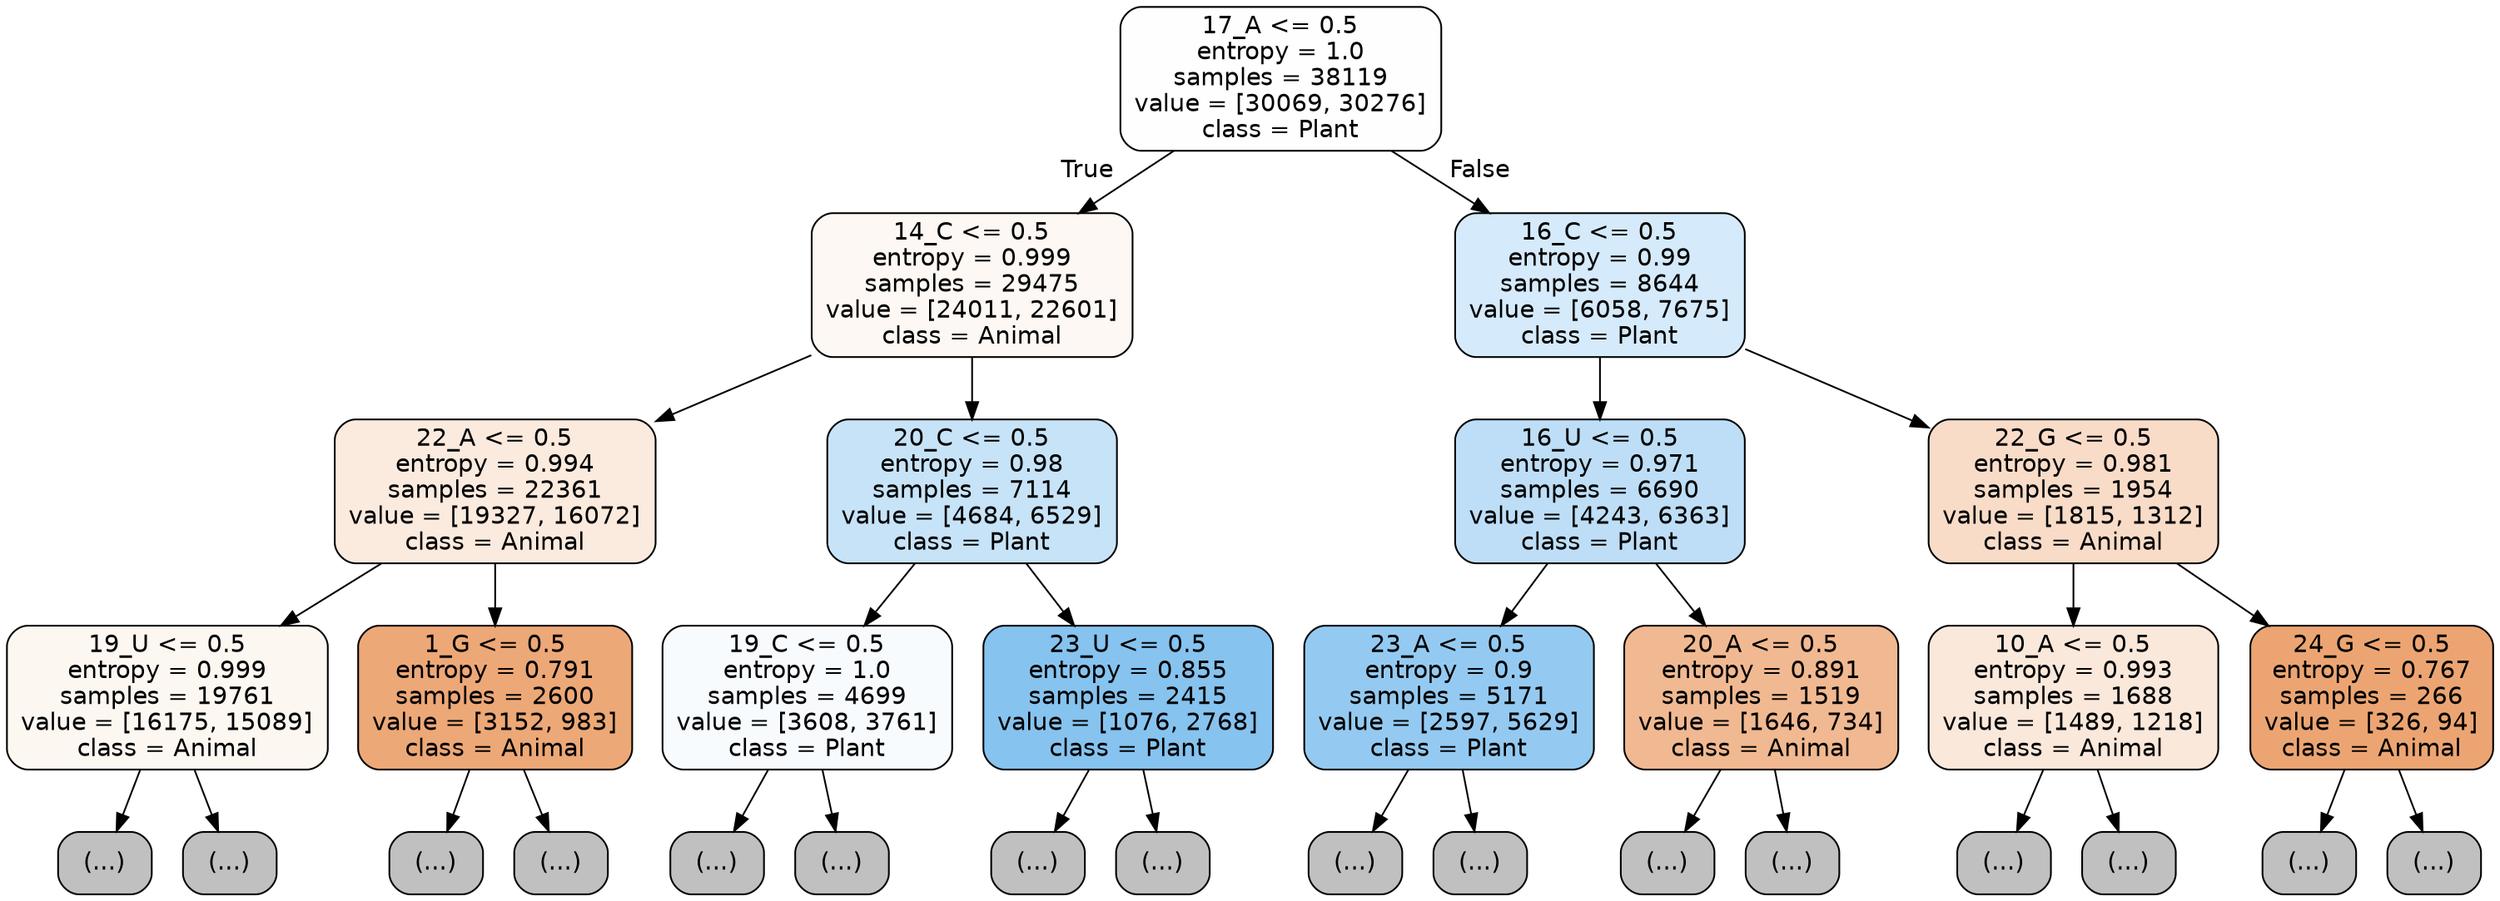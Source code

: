 digraph Tree {
node [shape=box, style="filled, rounded", color="black", fontname="helvetica"] ;
edge [fontname="helvetica"] ;
0 [label="17_A <= 0.5\nentropy = 1.0\nsamples = 38119\nvalue = [30069, 30276]\nclass = Plant", fillcolor="#fefeff"] ;
1 [label="14_C <= 0.5\nentropy = 0.999\nsamples = 29475\nvalue = [24011, 22601]\nclass = Animal", fillcolor="#fdf8f3"] ;
0 -> 1 [labeldistance=2.5, labelangle=45, headlabel="True"] ;
2 [label="22_A <= 0.5\nentropy = 0.994\nsamples = 22361\nvalue = [19327, 16072]\nclass = Animal", fillcolor="#fbeade"] ;
1 -> 2 ;
3 [label="19_U <= 0.5\nentropy = 0.999\nsamples = 19761\nvalue = [16175, 15089]\nclass = Animal", fillcolor="#fdf7f2"] ;
2 -> 3 ;
4 [label="(...)", fillcolor="#C0C0C0"] ;
3 -> 4 ;
6699 [label="(...)", fillcolor="#C0C0C0"] ;
3 -> 6699 ;
9032 [label="1_G <= 0.5\nentropy = 0.791\nsamples = 2600\nvalue = [3152, 983]\nclass = Animal", fillcolor="#eda877"] ;
2 -> 9032 ;
9033 [label="(...)", fillcolor="#C0C0C0"] ;
9032 -> 9033 ;
10118 [label="(...)", fillcolor="#C0C0C0"] ;
9032 -> 10118 ;
10263 [label="20_C <= 0.5\nentropy = 0.98\nsamples = 7114\nvalue = [4684, 6529]\nclass = Plant", fillcolor="#c7e3f8"] ;
1 -> 10263 ;
10264 [label="19_C <= 0.5\nentropy = 1.0\nsamples = 4699\nvalue = [3608, 3761]\nclass = Plant", fillcolor="#f7fbfe"] ;
10263 -> 10264 ;
10265 [label="(...)", fillcolor="#C0C0C0"] ;
10264 -> 10265 ;
11804 [label="(...)", fillcolor="#C0C0C0"] ;
10264 -> 11804 ;
12397 [label="23_U <= 0.5\nentropy = 0.855\nsamples = 2415\nvalue = [1076, 2768]\nclass = Plant", fillcolor="#86c3ef"] ;
10263 -> 12397 ;
12398 [label="(...)", fillcolor="#C0C0C0"] ;
12397 -> 12398 ;
13165 [label="(...)", fillcolor="#C0C0C0"] ;
12397 -> 13165 ;
13180 [label="16_C <= 0.5\nentropy = 0.99\nsamples = 8644\nvalue = [6058, 7675]\nclass = Plant", fillcolor="#d5eafa"] ;
0 -> 13180 [labeldistance=2.5, labelangle=-45, headlabel="False"] ;
13181 [label="16_U <= 0.5\nentropy = 0.971\nsamples = 6690\nvalue = [4243, 6363]\nclass = Plant", fillcolor="#bddef6"] ;
13180 -> 13181 ;
13182 [label="23_A <= 0.5\nentropy = 0.9\nsamples = 5171\nvalue = [2597, 5629]\nclass = Plant", fillcolor="#94caf1"] ;
13181 -> 13182 ;
13183 [label="(...)", fillcolor="#C0C0C0"] ;
13182 -> 13183 ;
15000 [label="(...)", fillcolor="#C0C0C0"] ;
13182 -> 15000 ;
15093 [label="20_A <= 0.5\nentropy = 0.891\nsamples = 1519\nvalue = [1646, 734]\nclass = Animal", fillcolor="#f1b991"] ;
13181 -> 15093 ;
15094 [label="(...)", fillcolor="#C0C0C0"] ;
15093 -> 15094 ;
15671 [label="(...)", fillcolor="#C0C0C0"] ;
15093 -> 15671 ;
15864 [label="22_G <= 0.5\nentropy = 0.981\nsamples = 1954\nvalue = [1815, 1312]\nclass = Animal", fillcolor="#f8dcc8"] ;
13180 -> 15864 ;
15865 [label="10_A <= 0.5\nentropy = 0.993\nsamples = 1688\nvalue = [1489, 1218]\nclass = Animal", fillcolor="#fae8db"] ;
15864 -> 15865 ;
15866 [label="(...)", fillcolor="#C0C0C0"] ;
15865 -> 15866 ;
16571 [label="(...)", fillcolor="#C0C0C0"] ;
15865 -> 16571 ;
16788 [label="24_G <= 0.5\nentropy = 0.767\nsamples = 266\nvalue = [326, 94]\nclass = Animal", fillcolor="#eca572"] ;
15864 -> 16788 ;
16789 [label="(...)", fillcolor="#C0C0C0"] ;
16788 -> 16789 ;
16896 [label="(...)", fillcolor="#C0C0C0"] ;
16788 -> 16896 ;
}